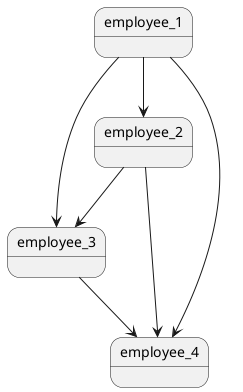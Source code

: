 @startuml
state employee_1 {
}
employee_1 --> employee_2
employee_1 --> employee_3
employee_1 --> employee_4
employee_2 --> employee_3
employee_2 --> employee_4
employee_3 --> employee_4

@enduml

